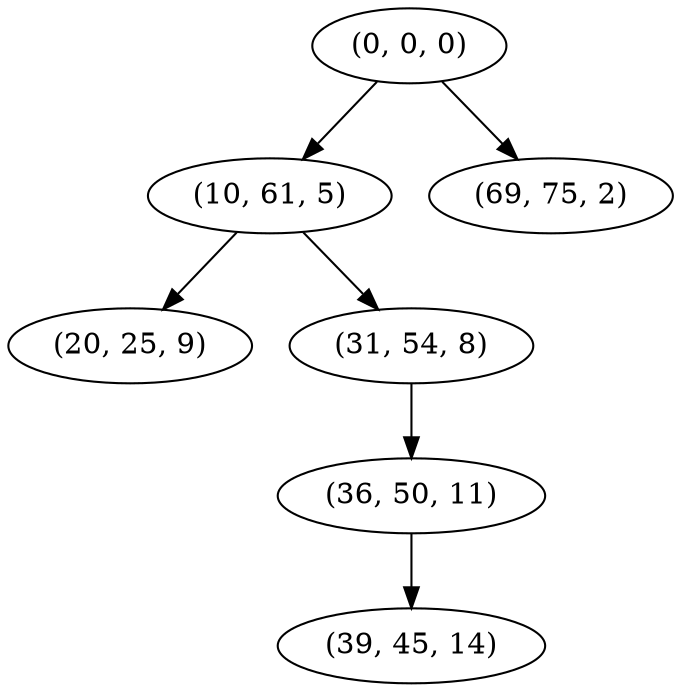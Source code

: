 digraph tree {
    "(0, 0, 0)";
    "(10, 61, 5)";
    "(20, 25, 9)";
    "(31, 54, 8)";
    "(36, 50, 11)";
    "(39, 45, 14)";
    "(69, 75, 2)";
    "(0, 0, 0)" -> "(10, 61, 5)";
    "(0, 0, 0)" -> "(69, 75, 2)";
    "(10, 61, 5)" -> "(20, 25, 9)";
    "(10, 61, 5)" -> "(31, 54, 8)";
    "(31, 54, 8)" -> "(36, 50, 11)";
    "(36, 50, 11)" -> "(39, 45, 14)";
}
